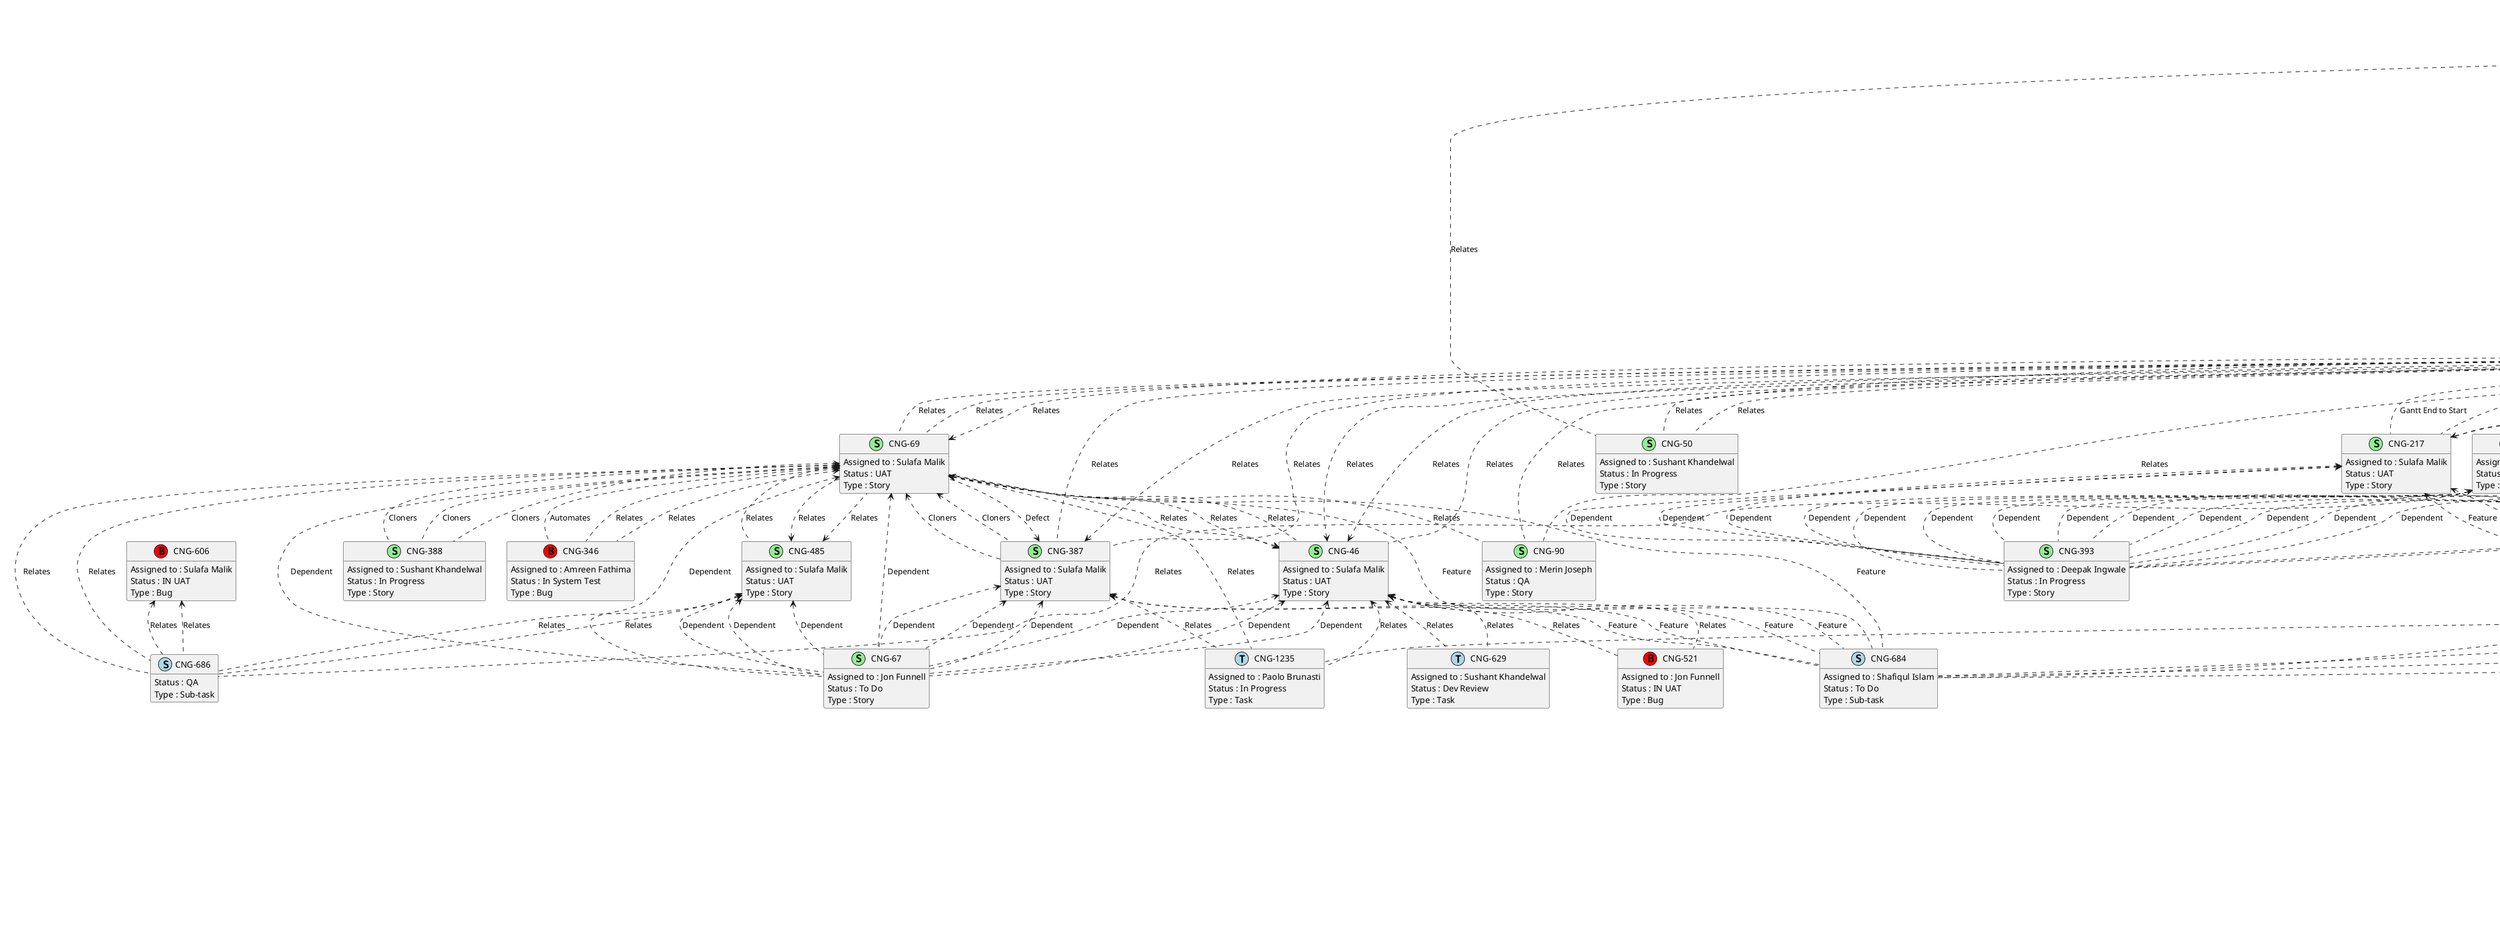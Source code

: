 @startuml
'https://plantuml.com/class-diagram

' GENERATE CLASS DIAGRAM ===========
' Generated at    : Mon Apr 15 13:08:16 CEST 2024

hide empty members

legend
Jira Ticket Status
----
(QA) : 5
(IN UAT) : 8
(To Do) : 11
(Dev Review) : 5
(Build) : 2
(Under Investigation) : 1
(UAT) : 18
(In Progress) : 12
(In System Test) : 2
(Design Review) : 1
----
Jira Ticket Types
----
(Task) : 9
(Bug) : 11
(Sub-task) : 13
(Story) : 32
end legend


' Tickets =======
class "CNG-383" << (T,lightblue) >> {
  Assigned to : Sulafa Malik
  Status : UAT
  Type : Task
}

class "CNG-90" << (S,lightgreen) >> {
  Assigned to : Merin Joseph
  Status : QA
  Type : Story
}

class "CNG-50" << (S,lightgreen) >> {
  Assigned to : Sushant Khandelwal
  Status : In Progress
  Type : Story
}

class "CNG-51" << (S,lightgreen) >> {
  Assigned to : Sulafa Malik
  Status : UAT
  Type : Story
}

class "CNG-857" << (S,lightblue) >> {
  Assigned to : Sulafa Malik
  Status : To Do
  Type : Sub-task
}

class "CNG-814" << (S,lightblue) >> {
  Status : In Progress
  Type : Sub-task
}

class "CNG-57" << (S,lightgreen) >> {
  Assigned to : Sulafa Malik
  Status : UAT
  Type : Story
}

class "CNG-858" << (T,lightblue) >> {
  Assigned to : Sulafa Malik
  Status : UAT
  Type : Task
}

class "CNG-376" << (S,lightgreen) >> {
  Assigned to : Abdul Kader Nabil
  Status : Dev Review
  Type : Story
}

class "CNG-210" << (S,lightgreen) >> {
  Assigned to : Sulafa Malik
  Status : UAT
  Type : Story
}

class "CNG-1007" << (T,lightblue) >> {
  Status : To Do
  Type : Task
}

class "CNG-730" << (S,lightblue) >> {
  Assigned to : Sulafa Malik
  Status : To Do
  Type : Sub-task
}

class "CNG-1203" << (S,lightblue) >> {
  Assigned to : Shafiqul Islam
  Status : In Progress
  Type : Sub-task
}

class "CNG-654" << (B,red) >> {
  Assigned to : Merin Joseph
  Status : In System Test
  Type : Bug
}

class "CNG-214" << (S,lightgreen) >> {
  Assigned to : Narayana Golla
  Status : In Progress
  Type : Story
}

class "CNG-536" << (B,red) >> {
  Assigned to : Sulafa Malik
  Status : IN UAT
  Type : Bug
}

class "CNG-217" << (S,lightgreen) >> {
  Assigned to : Sulafa Malik
  Status : UAT
  Type : Story
}

class "CNG-777" << (B,red) >> {
  Assigned to : Sulafa Malik
  Status : IN UAT
  Type : Bug
}

class "CNG-394" << (T,lightblue) >> {
  Assigned to : Merin Joseph
  Status : QA
  Type : Task
}

class "CNG-393" << (S,lightgreen) >> {
  Assigned to : Deepak Ingwale
  Status : In Progress
  Type : Story
}

class "CNG-395" << (T,lightblue) >> {
  Assigned to : Merin Joseph
  Status : QA
  Type : Task
}

class "CNG-65" << (S,lightgreen) >> {
  Assigned to : Sulafa Malik
  Status : UAT
  Type : Story
}

class "CNG-66" << (S,lightgreen) >> {
  Assigned to : Sulafa Malik
  Status : UAT
  Type : Story
}

class "CNG-67" << (S,lightgreen) >> {
  Assigned to : Jon Funnell
  Status : To Do
  Type : Story
}

class "CNG-69" << (S,lightgreen) >> {
  Assigned to : Sulafa Malik
  Status : UAT
  Type : Story
}

class "CNG-2" << (S,lightgreen) >> {
  Assigned to : Merin Joseph
  Status : Build
  Type : Story
}

class "CNG-629" << (T,lightblue) >> {
  Assigned to : Sushant Khandelwal
  Status : Dev Review
  Type : Task
}

class "CNG-904" << (B,red) >> {
  Assigned to : Sulafa Malik
  Status : IN UAT
  Type : Bug
}

class "CNG-28" << (S,lightgreen) >> {
  Assigned to : Sulafa Malik
  Status : UAT
  Type : Story
}

class "CNG-387" << (S,lightgreen) >> {
  Assigned to : Sulafa Malik
  Status : UAT
  Type : Story
}

class "CNG-741" << (T,lightblue) >> {
  Assigned to : Shafiqul Islam
  Status : To Do
  Type : Task
}

class "CNG-388" << (S,lightgreen) >> {
  Assigned to : Sushant Khandelwal
  Status : In Progress
  Type : Story
}

class "CNG-269" << (S,lightgreen) >> {
  Assigned to : Abdul Kader Nabil
  Status : Dev Review
  Type : Story
}

class "CNG-346" << (B,red) >> {
  Assigned to : Amreen Fathima
  Status : In System Test
  Type : Bug
}

class "CNG-623" << (S,lightblue) >> {
  Assigned to : Sulafa Malik
  Status : UAT
  Type : Sub-task
}

class "CNG-681" << (S,lightblue) >> {
  Assigned to : Sulafa Malik
  Status : In Progress
  Type : Sub-task
}

class "CNG-560" << (S,lightblue) >> {
  Status : To Do
  Type : Sub-task
}

class "CNG-70" << (S,lightgreen) >> {
  Assigned to : Sushant Khandelwal
  Status : In Progress
  Type : Story
}

class "CNG-30" << (S,lightgreen) >> {
  Assigned to : Sulafa Malik
  Status : UAT
  Type : Story
}

class "CNG-32" << (S,lightgreen) >> {
  Assigned to : Sulafa Malik
  Status : UAT
  Type : Story
}

class "CNG-559" << (S,lightblue) >> {
  Assigned to : Sulafa Malik
  Status : To Do
  Type : Sub-task
}

class "CNG-78" << (S,lightgreen) >> {
  Assigned to : BharathKum Sarangarajan
  Status : In Progress
  Type : Story
}

class "CNG-79" << (S,lightgreen) >> {
  Assigned to : Deepak Ingwale
  Status : Build
  Type : Story
}

class "CNG-37" << (S,lightgreen) >> {
  Assigned to : Sulafa Malik
  Status : UAT
  Type : Story
}

class "CNG-312" << (B,red) >> {
  Assigned to : Sulafa Malik
  Status : IN UAT
  Type : Bug
}

class "CNG-558" << (S,lightblue) >> {
  Status : To Do
  Type : Sub-task
}

class "CNG-557" << (S,lightblue) >> {
  Assigned to : Shafiqul Islam
  Status : In Progress
  Type : Sub-task
}

class "CNG-494" << (B,red) >> {
  Assigned to : Sulafa Malik
  Status : IN UAT
  Type : Bug
}

class "CNG-81" << (S,lightgreen) >> {
  Assigned to : Sushant Khandelwal
  Status : Dev Review
  Type : Story
}

class "CNG-84" << (S,lightgreen) >> {
  Assigned to : Deepak Ingwale
  Status : Design Review
  Type : Story
}

class "CNG-41" << (S,lightgreen) >> {
  Assigned to : Jon Funnell
  Status : To Do
  Type : Story
}

class "CNG-42" << (S,lightgreen) >> {
  Assigned to : Sulafa Malik
  Status : UAT
  Type : Story
}

class "CNG-606" << (B,red) >> {
  Assigned to : Sulafa Malik
  Status : IN UAT
  Type : Bug
}

class "CNG-46" << (S,lightgreen) >> {
  Assigned to : Sulafa Malik
  Status : UAT
  Type : Story
}

class "CNG-49" << (S,lightgreen) >> {
  Assigned to : Amreen Fathima
  Status : QA
  Type : Story
}

class "CNG-684" << (S,lightblue) >> {
  Assigned to : Shafiqul Islam
  Status : To Do
  Type : Sub-task
}

class "CNG-760" << (T,lightblue) >> {
  Assigned to : Shafiqul Islam
  Status : In Progress
  Type : Task
}

class "CNG-485" << (S,lightgreen) >> {
  Assigned to : Sulafa Malik
  Status : UAT
  Type : Story
}

class "CNG-686" << (S,lightblue) >> {
  Status : QA
  Type : Sub-task
}

class "CNG-1235" << (T,lightblue) >> {
  Assigned to : Paolo Brunasti
  Status : In Progress
  Type : Task
}

class "CNG-521" << (B,red) >> {
  Assigned to : Jon Funnell
  Status : IN UAT
  Type : Bug
}

class "CNG-369" << (S,lightgreen) >> {
  Assigned to : Abdul Kader Nabil
  Status : Dev Review
  Type : Story
}

class "CNG-687" << (S,lightblue) >> {
  Assigned to : Sulafa Malik
  Status : To Do
  Type : Sub-task
}

class "CNG-646" << (B,red) >> {
  Assigned to : Sulafa Malik
  Status : IN UAT
  Type : Bug
}

class "CNG-887" << (B,red) >> {
  Assigned to : Riti Agarwal
  Status : Under Investigation
  Type : Bug
}



' Links =======
"CNG-536" <.. "CNG-654" : Relates
"CNG-536" <.. "CNG-687" : Relates
"CNG-536" <.. "CNG-214" : Relates
"CNG-536" <.. "CNG-684" : Relates
"CNG-536" <.. "CNG-777" : Relates
"CNG-536" <.. "CNG-214" : Relates
"CNG-536" <.. "CNG-684" : Relates
"CNG-536" <.. "CNG-777" : Relates
"CNG-777" <.. "CNG-536" : Relates
"CNG-646" <.. "CNG-687" : Relates
"CNG-646" <.. "CNG-687" : Relates
"CNG-210" <.. "CNG-393" : Dependent
"CNG-210" <.. "CNG-214" : Relates
"CNG-210" <.. "CNG-686" : Relates
"CNG-210" <.. "CNG-393" : Dependent
"CNG-210" <.. "CNG-1203" : Feature
"CNG-210" <.. "CNG-393" : Dependent
"CNG-210" <.. "CNG-1203" : Feature
"CNG-217" <.. "CNG-393" : Dependent
"CNG-217" <.. "CNG-687" : Relates
"CNG-217" <.. "CNG-393" : Dependent
"CNG-217" <.. "CNG-1203" : Feature
"CNG-217" <.. "CNG-393" : Dependent
"CNG-217" <.. "CNG-1203" : Feature
"CNG-681" <.. "CNG-42" : Gantt End to Start
"CNG-681" <.. "CNG-383" : Gantt End to Start
"CNG-681" <.. "CNG-494" : Relates
"CNG-681" <.. "CNG-2" : Relates
"CNG-681" <.. "CNG-28" : Relates
"CNG-681" <.. "CNG-30" : Relates
"CNG-681" <.. "CNG-32" : Relates
"CNG-681" <.. "CNG-37" : Relates
"CNG-681" <.. "CNG-41" : Relates
"CNG-681" <.. "CNG-42" : Relates
"CNG-681" <.. "CNG-383" : Relates
"CNG-681" <.. "CNG-394" : Relates
"CNG-681" <.. "CNG-494" : Relates
"CNG-681" <.. "CNG-2" : Relates
"CNG-681" <.. "CNG-28" : Relates
"CNG-681" <.. "CNG-30" : Relates
"CNG-681" <.. "CNG-32" : Relates
"CNG-681" <.. "CNG-37" : Relates
"CNG-681" <.. "CNG-41" : Relates
"CNG-681" <.. "CNG-42" : Relates
"CNG-681" <.. "CNG-383" : Relates
"CNG-681" <.. "CNG-394" : Relates
"CNG-559" <.. "CNG-560" : Dependent
"CNG-559" <.. "CNG-312" : Relates
"CNG-559" <.. "CNG-560" : Dependent
"CNG-559" <.. "CNG-558" : Gantt End to Start
"CNG-559" <.. "CNG-814" : Gantt End to Start
"CNG-559" <.. "CNG-79" : Relates
"CNG-559" <.. "CNG-81" : Relates
"CNG-559" <.. "CNG-84" : Relates
"CNG-559" <.. "CNG-369" : Relates
"CNG-559" <.. "CNG-78" : Relates
"CNG-559" <.. "CNG-376" : Relates
"CNG-559" <.. "CNG-560" : Dependent
"CNG-559" <.. "CNG-558" : Gantt End to Start
"CNG-559" <.. "CNG-814" : Gantt End to Start
"CNG-559" <.. "CNG-79" : Relates
"CNG-559" <.. "CNG-81" : Relates
"CNG-559" <.. "CNG-84" : Relates
"CNG-559" <.. "CNG-369" : Relates
"CNG-559" <.. "CNG-78" : Relates
"CNG-559" <.. "CNG-376" : Relates
"CNG-312" <.. "CNG-559" : Relates
"CNG-312" <.. "CNG-559" : Relates
"CNG-687" <.. "CNG-217" : Gantt End to Start
"CNG-687" <.. "CNG-269" : Gantt End to Start
"CNG-687" <.. "CNG-49" : Issue split
"CNG-687" <.. "CNG-51" : Polaris issue link
"CNG-687" <.. "CNG-536" : Relates
"CNG-687" <.. "CNG-46" : Relates
"CNG-687" <.. "CNG-57" : Relates
"CNG-687" <.. "CNG-887" : Relates
"CNG-687" <.. "CNG-394" : Relates
"CNG-687" <.. "CNG-646" : Relates
"CNG-687" <.. "CNG-623" : Relates
"CNG-687" <.. "CNG-28" : Relates
"CNG-687" <.. "CNG-30" : Relates
"CNG-687" <.. "CNG-37" : Relates
"CNG-687" <.. "CNG-42" : Relates
"CNG-687" <.. "CNG-50" : Relates
"CNG-687" <.. "CNG-66" : Relates
"CNG-687" <.. "CNG-70" : Relates
"CNG-687" <.. "CNG-90" : Relates
"CNG-687" <.. "CNG-217" : Relates
"CNG-687" <.. "CNG-269" : Relates
"CNG-687" <.. "CNG-69" : Relates
"CNG-687" <.. "CNG-49" : Relates
"CNG-687" <.. "CNG-51" : Relates
"CNG-687" <.. "CNG-387" : Relates
"CNG-687" <.. "CNG-536" : Relates
"CNG-687" <.. "CNG-28" : Relates
"CNG-687" <.. "CNG-30" : Relates
"CNG-687" <.. "CNG-37" : Relates
"CNG-687" <.. "CNG-42" : Relates
"CNG-687" <.. "CNG-50" : Relates
"CNG-687" <.. "CNG-66" : Relates
"CNG-687" <.. "CNG-70" : Relates
"CNG-687" <.. "CNG-90" : Relates
"CNG-687" <.. "CNG-217" : Relates
"CNG-687" <.. "CNG-269" : Relates
"CNG-687" <.. "CNG-69" : Relates
"CNG-687" <.. "CNG-49" : Relates
"CNG-687" <.. "CNG-51" : Relates
"CNG-687" <.. "CNG-387" : Relates
"CNG-687" <.. "CNG-536" : Relates
"CNG-730" <.. "CNG-760" : Dependent
"CNG-730" <.. "CNG-760" : Dependent
"CNG-730" <.. "CNG-760" : Dependent
"CNG-623" <.. "CNG-687" : Relates
"CNG-623" <.. "CNG-687" : Relates
"CNG-606" <.. "CNG-686" : Relates
"CNG-606" <.. "CNG-686" : Relates
"CNG-51" <.. "CNG-687" : Relates
"CNG-51" <.. "CNG-741" : Feature
"CNG-51" <.. "CNG-741" : Feature
"CNG-57" <.. "CNG-79" : Dependent
"CNG-57" <.. "CNG-81" : Dependent
"CNG-57" <.. "CNG-393" : Dependent
"CNG-57" <.. "CNG-79" : Dependent
"CNG-57" <.. "CNG-81" : Dependent
"CNG-57" <.. "CNG-393" : Dependent
"CNG-57" <.. "CNG-1203" : Feature
"CNG-57" <.. "CNG-687" : Relates
"CNG-57" <.. "CNG-79" : Dependent
"CNG-57" <.. "CNG-81" : Dependent
"CNG-57" <.. "CNG-393" : Dependent
"CNG-57" <.. "CNG-1203" : Feature
"CNG-57" <.. "CNG-687" : Relates
"CNG-65" <.. "CNG-393" : Dependent
"CNG-65" <.. "CNG-393" : Dependent
"CNG-65" <.. "CNG-1203" : Feature
"CNG-65" <.. "CNG-393" : Dependent
"CNG-65" <.. "CNG-1203" : Feature
"CNG-66" <.. "CNG-393" : Dependent
"CNG-66" <.. "CNG-687" : Relates
"CNG-66" <.. "CNG-393" : Dependent
"CNG-66" <.. "CNG-684" : Feature
"CNG-66" <.. "CNG-1203" : Feature
"CNG-66" <.. "CNG-393" : Dependent
"CNG-66" <.. "CNG-684" : Feature
"CNG-66" <.. "CNG-1203" : Feature
"CNG-69" <.. "CNG-346" : Automates
"CNG-69" <.. "CNG-388" : Cloners
"CNG-69" <.. "CNG-67" : Dependent
"CNG-69" <.. "CNG-485" : Relates
"CNG-69" <.. "CNG-46" : Relates
"CNG-69" <.. "CNG-90" : Relates
"CNG-69" <.. "CNG-687" : Relates
"CNG-69" <.. "CNG-1235" : Relates
"CNG-69" <.. "CNG-388" : Cloners
"CNG-69" <.. "CNG-387" : Cloners
"CNG-69" <.. "CNG-67" : Dependent
"CNG-69" <.. "CNG-684" : Feature
"CNG-69" <.. "CNG-346" : Relates
"CNG-69" <.. "CNG-686" : Relates
"CNG-69" <.. "CNG-388" : Cloners
"CNG-69" <.. "CNG-387" : Cloners
"CNG-69" <.. "CNG-67" : Dependent
"CNG-69" <.. "CNG-684" : Feature
"CNG-69" <.. "CNG-346" : Relates
"CNG-69" <.. "CNG-686" : Relates
"CNG-30" <.. "CNG-32" : Relates
"CNG-30" <.. "CNG-681" : Relates
"CNG-30" <.. "CNG-687" : Relates
"CNG-32" <.. "CNG-681" : Relates
"CNG-32" <.. "CNG-1235" : Relates
"CNG-32" <.. "CNG-28" : Relates
"CNG-32" <.. "CNG-30" : Relates
"CNG-32" <.. "CNG-28" : Relates
"CNG-32" <.. "CNG-30" : Relates
"CNG-37" <.. "CNG-681" : Relates
"CNG-37" <.. "CNG-687" : Relates
"CNG-42" <.. "CNG-681" : Relates
"CNG-42" <.. "CNG-687" : Relates
"CNG-46" <.. "CNG-67" : Dependent
"CNG-46" <.. "CNG-1235" : Relates
"CNG-46" <.. "CNG-67" : Dependent
"CNG-46" <.. "CNG-684" : Feature
"CNG-46" <.. "CNG-69" : Relates
"CNG-46" <.. "CNG-521" : Relates
"CNG-46" <.. "CNG-629" : Relates
"CNG-46" <.. "CNG-687" : Relates
"CNG-46" <.. "CNG-67" : Dependent
"CNG-46" <.. "CNG-684" : Feature
"CNG-46" <.. "CNG-69" : Relates
"CNG-46" <.. "CNG-521" : Relates
"CNG-46" <.. "CNG-629" : Relates
"CNG-46" <.. "CNG-687" : Relates
"CNG-904" <.. "CNG-557" : Dependent
"CNG-904" <.. "CNG-559" : Dependent
"CNG-904" <.. "CNG-557" : Dependent
"CNG-904" <.. "CNG-559" : Dependent
"CNG-904" <.. "CNG-557" : Dependent
"CNG-904" <.. "CNG-559" : Dependent
"CNG-28" <.. "CNG-32" : Relates
"CNG-28" <.. "CNG-681" : Relates
"CNG-28" <.. "CNG-687" : Relates
"CNG-383" <.. "CNG-50" : Relates
"CNG-383" <.. "CNG-1007" : Relates
"CNG-383" <.. "CNG-681" : Relates
"CNG-383" <.. "CNG-395" : Relates
"CNG-383" <.. "CNG-395" : Relates
"CNG-387" <.. "CNG-69" : Defect
"CNG-387" <.. "CNG-67" : Dependent
"CNG-387" <.. "CNG-687" : Relates
"CNG-387" <.. "CNG-1235" : Relates
"CNG-387" <.. "CNG-67" : Dependent
"CNG-387" <.. "CNG-684" : Feature
"CNG-387" <.. "CNG-67" : Dependent
"CNG-387" <.. "CNG-684" : Feature
"CNG-494" <.. "CNG-681" : Relates
"CNG-485" <.. "CNG-67" : Dependent
"CNG-485" <.. "CNG-67" : Dependent
"CNG-485" <.. "CNG-69" : Relates
"CNG-485" <.. "CNG-686" : Relates
"CNG-485" <.. "CNG-67" : Dependent
"CNG-485" <.. "CNG-69" : Relates
"CNG-485" <.. "CNG-686" : Relates


@enduml
